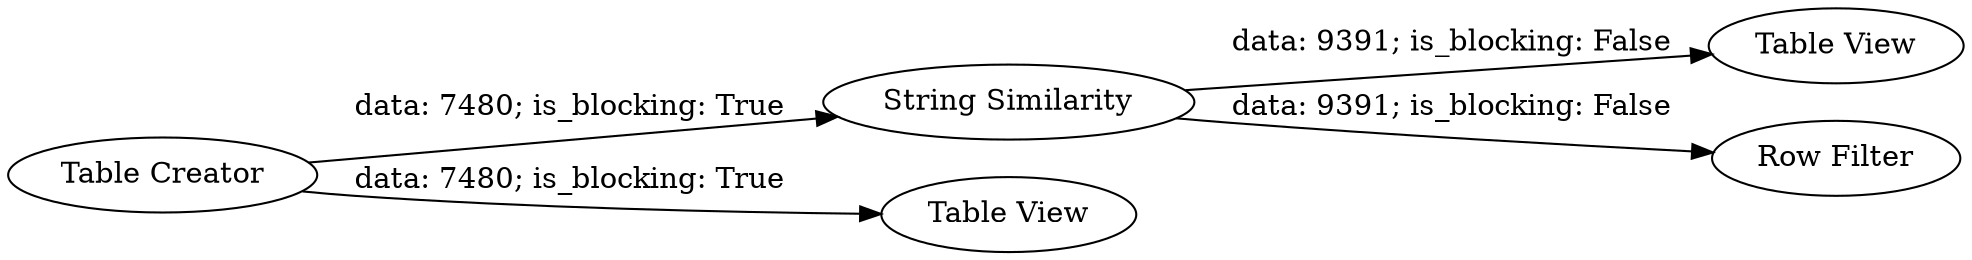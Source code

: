 digraph {
	"877124318619058687_2" [label="Table Creator"]
	"877124318619058687_4" [label="Table View"]
	"877124318619058687_5" [label="Row Filter"]
	"877124318619058687_1" [label="String Similarity"]
	"877124318619058687_3" [label="Table View"]
	"877124318619058687_2" -> "877124318619058687_1" [label="data: 7480; is_blocking: True"]
	"877124318619058687_1" -> "877124318619058687_5" [label="data: 9391; is_blocking: False"]
	"877124318619058687_2" -> "877124318619058687_3" [label="data: 7480; is_blocking: True"]
	"877124318619058687_1" -> "877124318619058687_4" [label="data: 9391; is_blocking: False"]
	rankdir=LR
}
